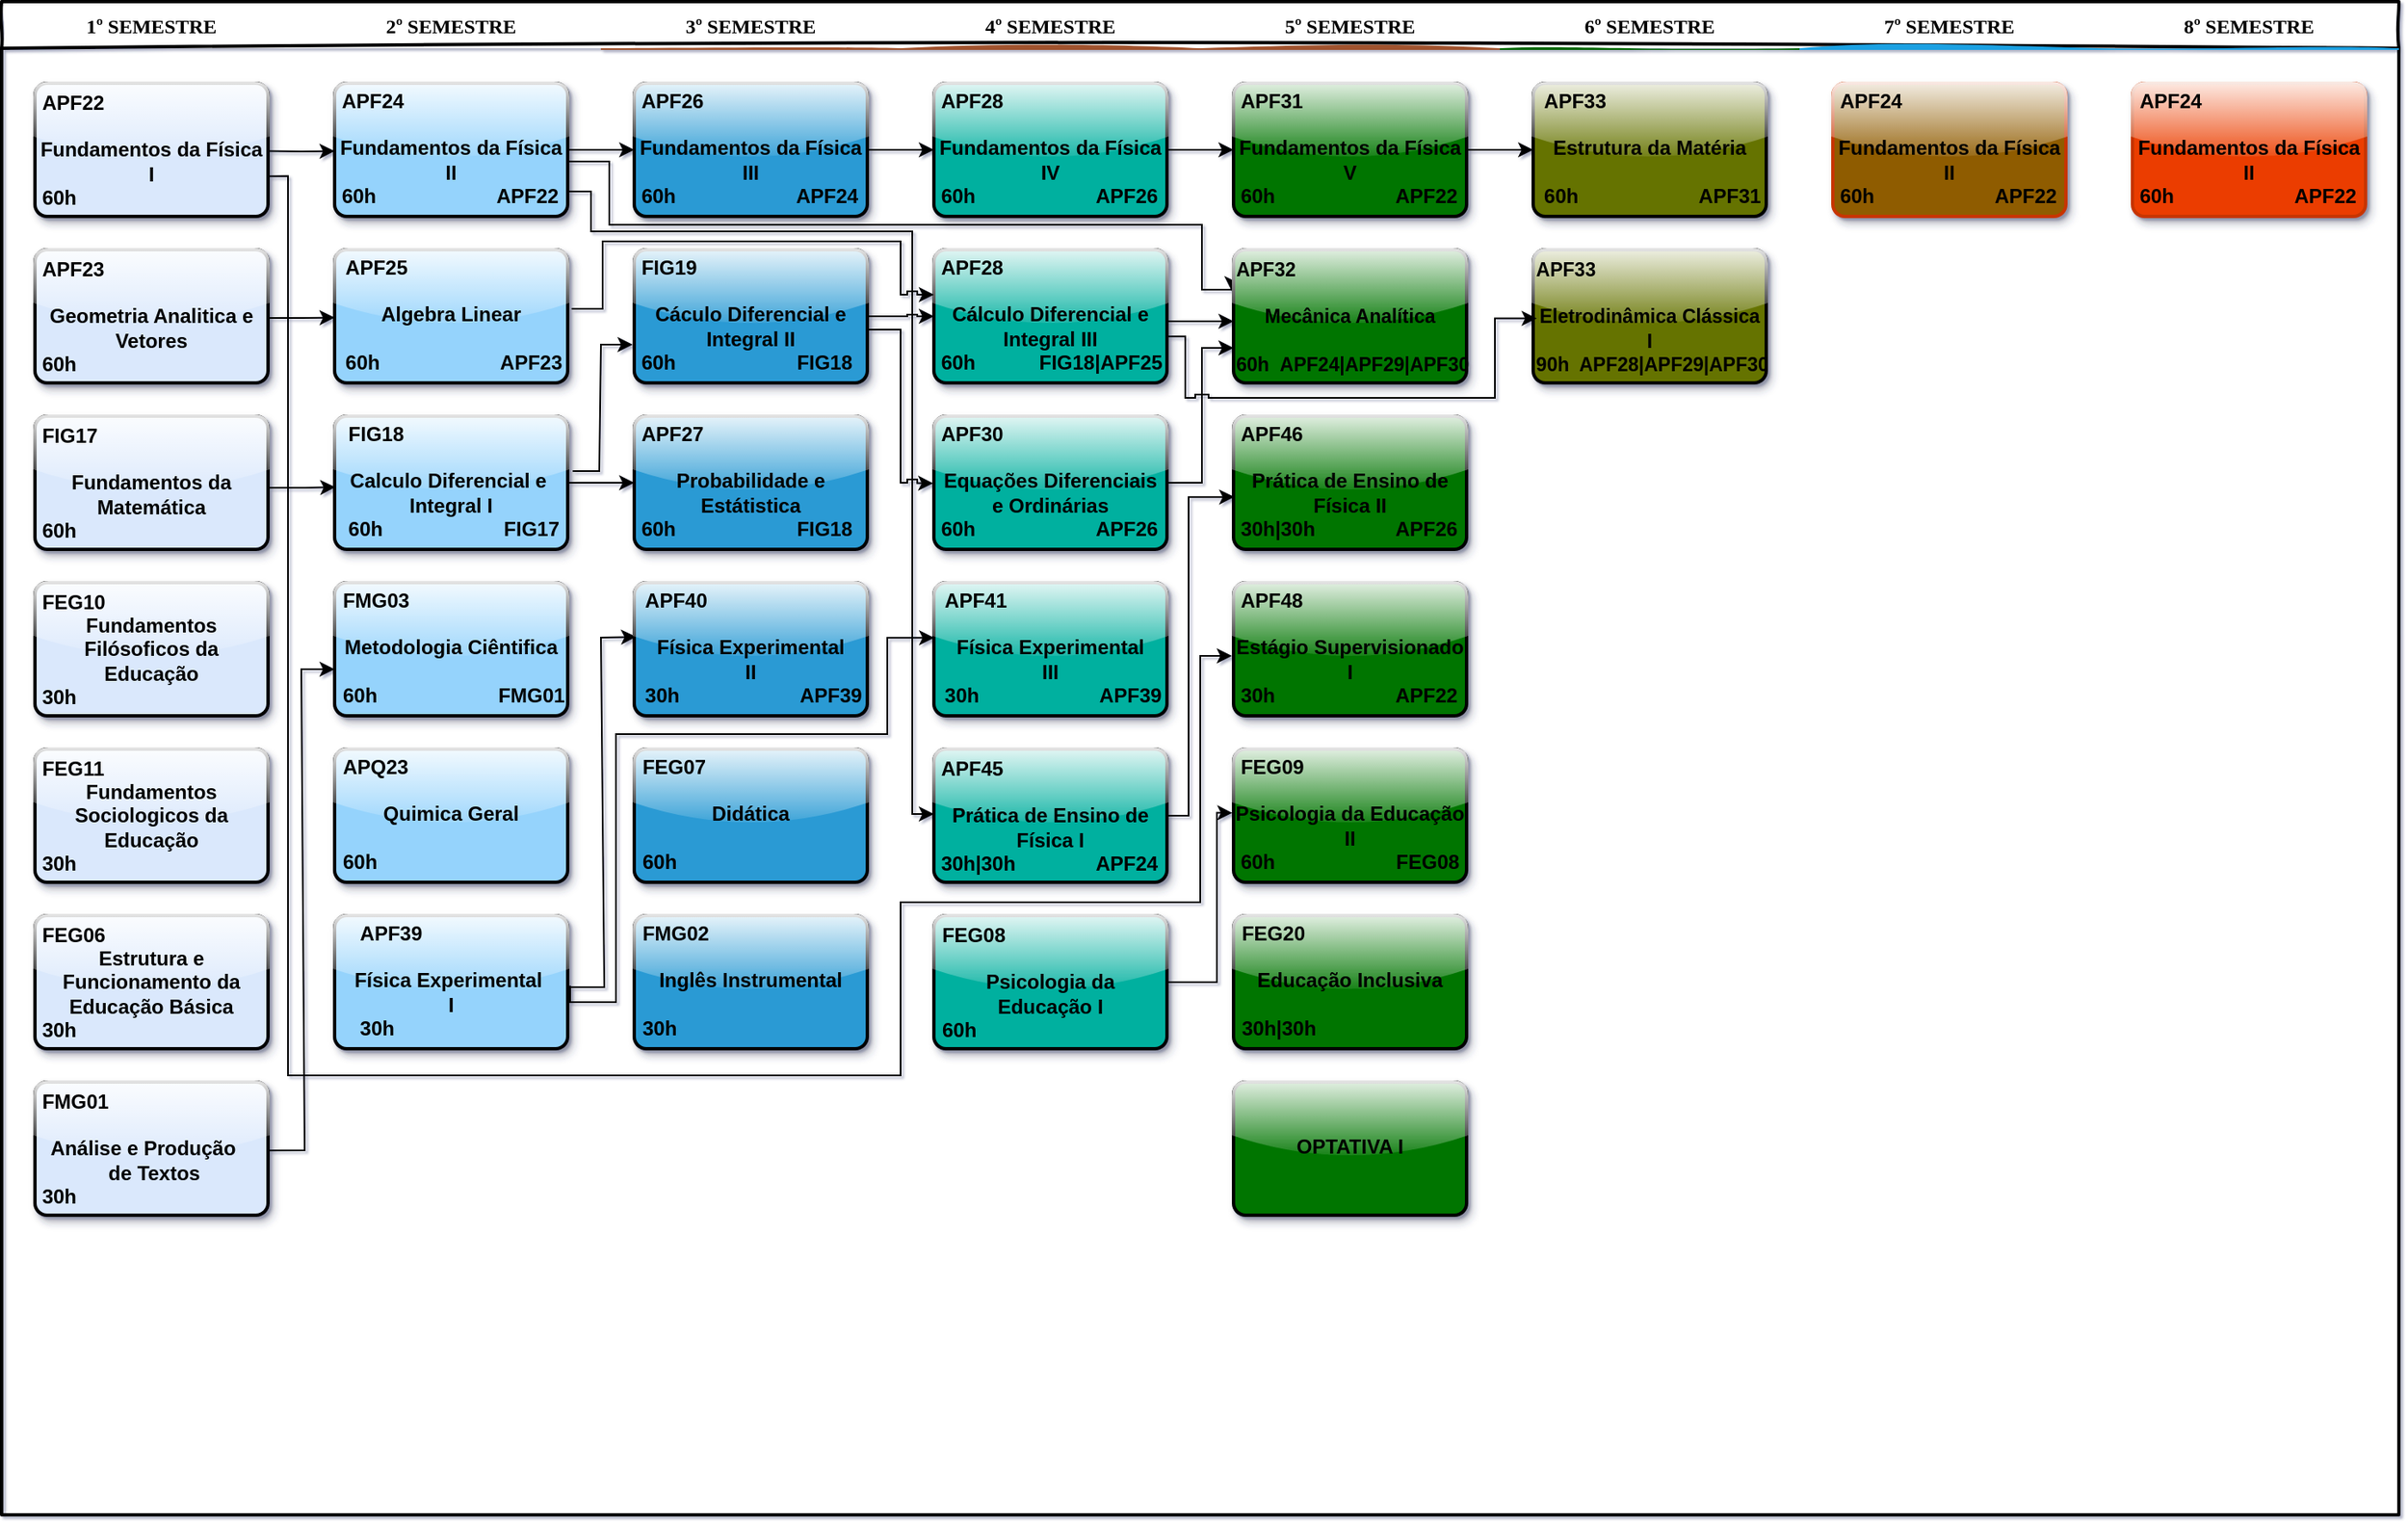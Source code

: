 <mxfile version="23.1.1" type="github">
  <diagram id="wFE0QG_FPsp0jaGvCLVb" name="Page-1">
    <mxGraphModel dx="1086" dy="577" grid="0" gridSize="10" guides="1" tooltips="1" connect="1" arrows="1" fold="1" page="1" pageScale="1" pageWidth="850" pageHeight="1100" math="0" shadow="1">
      <root>
        <mxCell id="0" />
        <mxCell id="1" parent="0" />
        <mxCell id="_5mSTuPxr-ZiKRkBDSY7-1" value="" style="swimlane;fontStyle=2;childLayout=stackLayout;horizontal=1;startSize=28;horizontalStack=1;resizeParent=1;resizeParentMax=0;resizeLast=0;collapsible=0;marginBottom=0;swimlaneFillColor=none;fontFamily=Permanent Marker;fontSize=16;points=[];verticalAlign=top;stackBorder=0;resizable=1;strokeWidth=2;sketch=1;disableMultiStroke=1;gradientColor=none;fillColor=default;glass=0;" parent="1" vertex="1">
          <mxGeometry x="152" y="112" width="1440" height="909" as="geometry" />
        </mxCell>
        <object label="1º SEMESTRE" status="New" id="_5mSTuPxr-ZiKRkBDSY7-2">
          <mxCell style="swimlane;strokeWidth=2;fontFamily=Permanent Marker;html=0;startSize=1;verticalAlign=bottom;spacingBottom=5;points=[];childLayout=stackLayout;stackBorder=20;stackSpacing=20;resizeLast=0;resizeParent=1;horizontalStack=0;collapsible=0;sketch=1;strokeColor=none;fillStyle=solid;fillColor=none;gradientColor=default;" parent="_5mSTuPxr-ZiKRkBDSY7-1" vertex="1">
            <mxGeometry y="28" width="180" height="881" as="geometry" />
          </mxCell>
        </object>
        <object label="&lt;font style=&quot;&quot; face=&quot;Helvetica&quot;&gt;&lt;br&gt;&lt;div style=&quot;text-align: left;&quot;&gt;&amp;nbsp;APF22&lt;/div&gt;&lt;div style=&quot;text-align: left;&quot;&gt;&lt;br&gt;&lt;/div&gt;Fundamentos da Física I&lt;br&gt;&lt;div style=&quot;font-size: 12px; text-align: left;&quot;&gt;&amp;nbsp;60h&lt;span style=&quot;background-color: initial; white-space: pre;&quot;&gt;&#x9;&lt;/span&gt;&lt;span style=&quot;background-color: initial; white-space: pre;&quot;&gt;&#x9;&lt;/span&gt;&lt;/div&gt;&lt;div style=&quot;font-size: 12px; text-align: left;&quot;&gt;&lt;br&gt;&lt;/div&gt;&lt;/font&gt;" placeholders="1" id="_5mSTuPxr-ZiKRkBDSY7-3">
          <mxCell style="whiteSpace=wrap;html=1;strokeWidth=2;fillColor=#dae8fc;fontStyle=1;spacingTop=0;rounded=1;arcSize=9;points=[];fontFamily=Permanent Marker;hachureGap=8;fillWeight=1;strokeColor=default;glass=1;shadow=1;" parent="_5mSTuPxr-ZiKRkBDSY7-2" vertex="1">
            <mxGeometry x="20" y="21" width="140" height="80" as="geometry" />
          </mxCell>
        </object>
        <object label="&lt;div style=&quot;text-align: left;&quot;&gt;&lt;span style=&quot;background-color: initial;&quot;&gt;&lt;font face=&quot;Helvetica&quot;&gt;&lt;br&gt;&lt;/font&gt;&lt;/span&gt;&lt;/div&gt;&lt;div style=&quot;text-align: left;&quot;&gt;&lt;span style=&quot;background-color: initial;&quot;&gt;&lt;font face=&quot;Helvetica&quot;&gt;&amp;nbsp;APF23&lt;/font&gt;&lt;/span&gt;&lt;/div&gt;&lt;div style=&quot;border-color: var(--border-color); text-align: left;&quot;&gt;&lt;font face=&quot;Helvetica&quot;&gt;&lt;br style=&quot;border-color: var(--border-color);&quot;&gt;&lt;/font&gt;&lt;/div&gt;&lt;div style=&quot;text-align: center; border-color: var(--border-color);&quot;&gt;&lt;font face=&quot;Helvetica&quot;&gt;Geometria Analitica e Vetores&lt;/font&gt;&lt;/div&gt;&lt;div style=&quot;text-align: left; border-color: var(--border-color);&quot;&gt;&lt;span style=&quot;font-family: Helvetica; background-color: initial;&quot;&gt;&amp;nbsp;60h&lt;/span&gt;&lt;span style=&quot;font-family: Helvetica; background-color: initial; white-space: pre;&quot;&gt;&amp;nbsp;&amp;nbsp;&amp;nbsp;&amp;nbsp;&lt;/span&gt;&lt;span style=&quot;font-family: Helvetica; background-color: initial; border-color: var(--border-color);&quot;&gt;&lt;span style=&quot;white-space: pre;&quot;&gt;&amp;nbsp;&amp;nbsp;&amp;nbsp;&amp;nbsp;&lt;/span&gt;&lt;/span&gt;&lt;/div&gt;&lt;div style=&quot;border-color: var(--border-color); text-align: left;&quot;&gt;&lt;br style=&quot;border-color: var(--border-color); font-family: Helvetica;&quot;&gt;&lt;/div&gt;" placeholders="1" id="zUUzP4G1sy1ztIb5Q9ei-7">
          <mxCell style="whiteSpace=wrap;html=1;strokeWidth=2;fillColor=#dae8fc;fontStyle=1;spacingTop=0;rounded=1;arcSize=9;points=[];fontFamily=Permanent Marker;hachureGap=8;fillWeight=1;strokeColor=default;glass=1;shadow=1;" parent="_5mSTuPxr-ZiKRkBDSY7-2" vertex="1">
            <mxGeometry x="20" y="121" width="140" height="80" as="geometry" />
          </mxCell>
        </object>
        <mxCell id="syIFeODyCTfg-qtfyvsN-7" value="" style="endArrow=classic;html=1;rounded=0;entryX=0.003;entryY=0.533;entryDx=0;entryDy=0;entryPerimeter=0;" edge="1" parent="_5mSTuPxr-ZiKRkBDSY7-2" target="zUUzP4G1sy1ztIb5Q9ei-38">
          <mxGeometry width="50" height="50" relative="1" as="geometry">
            <mxPoint x="160" y="264" as="sourcePoint" />
            <mxPoint x="198" y="270" as="targetPoint" />
            <Array as="points">
              <mxPoint x="182" y="264" />
            </Array>
          </mxGeometry>
        </mxCell>
        <object label="&lt;div style=&quot;text-align: left;&quot;&gt;&lt;span style=&quot;background-color: initial;&quot;&gt;&lt;font face=&quot;Helvetica&quot;&gt;&lt;br&gt;&lt;/font&gt;&lt;/span&gt;&lt;/div&gt;&lt;div style=&quot;text-align: left;&quot;&gt;&lt;span style=&quot;background-color: initial;&quot;&gt;&lt;font face=&quot;Helvetica&quot;&gt;&amp;nbsp;FIG17&lt;/font&gt;&lt;/span&gt;&lt;/div&gt;&lt;div style=&quot;border-color: var(--border-color); text-align: left;&quot;&gt;&lt;font face=&quot;Helvetica&quot;&gt;&lt;br style=&quot;border-color: var(--border-color);&quot;&gt;&lt;/font&gt;&lt;/div&gt;&lt;div style=&quot;text-align: center; border-color: var(--border-color);&quot;&gt;&lt;font face=&quot;Helvetica&quot;&gt;Fundamentos da Matemática&lt;/font&gt;&lt;/div&gt;&lt;div style=&quot;text-align: left; border-color: var(--border-color);&quot;&gt;&lt;span style=&quot;font-family: Helvetica; background-color: initial;&quot;&gt;&amp;nbsp;60h&lt;/span&gt;&lt;span style=&quot;font-family: Helvetica; background-color: initial; white-space: pre;&quot;&gt;&amp;nbsp;&amp;nbsp;&amp;nbsp;&amp;nbsp;&lt;/span&gt;&lt;span style=&quot;font-family: Helvetica; background-color: initial; border-color: var(--border-color);&quot;&gt;&lt;span style=&quot;white-space: pre;&quot;&gt;&amp;nbsp;&amp;nbsp;&amp;nbsp;&amp;nbsp;&lt;/span&gt;&lt;/span&gt;&lt;/div&gt;&lt;div style=&quot;border-color: var(--border-color); text-align: left;&quot;&gt;&lt;br style=&quot;border-color: var(--border-color); font-family: Helvetica;&quot;&gt;&lt;/div&gt;" placeholders="1" id="zUUzP4G1sy1ztIb5Q9ei-20">
          <mxCell style="whiteSpace=wrap;html=1;strokeWidth=2;fillColor=#dae8fc;fontStyle=1;spacingTop=0;rounded=1;arcSize=9;points=[];fontFamily=Permanent Marker;hachureGap=8;fillWeight=1;strokeColor=default;glass=1;shadow=1;" parent="_5mSTuPxr-ZiKRkBDSY7-2" vertex="1">
            <mxGeometry x="20" y="221" width="140" height="80" as="geometry" />
          </mxCell>
        </object>
        <object label="&lt;div style=&quot;text-align: left;&quot;&gt;&lt;span style=&quot;background-color: initial;&quot;&gt;&lt;font face=&quot;Helvetica&quot;&gt;&lt;br&gt;&lt;/font&gt;&lt;/span&gt;&lt;/div&gt;&lt;div style=&quot;text-align: left;&quot;&gt;&lt;span style=&quot;background-color: initial;&quot;&gt;&lt;font face=&quot;Helvetica&quot;&gt;&amp;nbsp;FEG10&lt;/font&gt;&lt;/span&gt;&lt;/div&gt;&lt;div style=&quot;text-align: center; border-color: var(--border-color);&quot;&gt;&lt;font face=&quot;Helvetica&quot;&gt;Fundamentos Filósoficos da Educação&lt;/font&gt;&lt;/div&gt;&lt;div style=&quot;text-align: left; border-color: var(--border-color);&quot;&gt;&lt;span style=&quot;font-family: Helvetica; background-color: initial;&quot;&gt;&amp;nbsp;30h&lt;/span&gt;&lt;span style=&quot;font-family: Helvetica; background-color: initial; white-space: pre;&quot;&gt;&amp;nbsp;&amp;nbsp;&amp;nbsp;&amp;nbsp;&lt;/span&gt;&lt;span style=&quot;font-family: Helvetica; background-color: initial; border-color: var(--border-color);&quot;&gt;&lt;span style=&quot;white-space: pre;&quot;&gt;&amp;nbsp;&amp;nbsp;&amp;nbsp;&amp;nbsp;&lt;/span&gt;&lt;/span&gt;&lt;/div&gt;&lt;div style=&quot;border-color: var(--border-color); text-align: left;&quot;&gt;&lt;br style=&quot;border-color: var(--border-color); font-family: Helvetica;&quot;&gt;&lt;/div&gt;" placeholders="1" id="zUUzP4G1sy1ztIb5Q9ei-21">
          <mxCell style="whiteSpace=wrap;html=1;strokeWidth=2;fillColor=#dae8fc;fontStyle=1;spacingTop=0;rounded=1;arcSize=9;points=[];fontFamily=Permanent Marker;hachureGap=8;fillWeight=1;strokeColor=default;glass=1;shadow=1;" parent="_5mSTuPxr-ZiKRkBDSY7-2" vertex="1">
            <mxGeometry x="20" y="321" width="140" height="80" as="geometry" />
          </mxCell>
        </object>
        <object label="&lt;div style=&quot;text-align: left;&quot;&gt;&lt;span style=&quot;background-color: initial;&quot;&gt;&lt;font face=&quot;Helvetica&quot;&gt;&lt;br&gt;&lt;/font&gt;&lt;/span&gt;&lt;/div&gt;&lt;div style=&quot;text-align: left;&quot;&gt;&lt;span style=&quot;background-color: initial;&quot;&gt;&lt;font face=&quot;Helvetica&quot;&gt;&amp;nbsp;FEG11&lt;/font&gt;&lt;/span&gt;&lt;/div&gt;&lt;div style=&quot;text-align: center; border-color: var(--border-color);&quot;&gt;&lt;font face=&quot;Helvetica&quot;&gt;Fundamentos Sociologicos da Educação&lt;/font&gt;&lt;/div&gt;&lt;div style=&quot;text-align: left; border-color: var(--border-color);&quot;&gt;&lt;span style=&quot;font-family: Helvetica; background-color: initial;&quot;&gt;&amp;nbsp;30h&lt;/span&gt;&lt;span style=&quot;font-family: Helvetica; background-color: initial; white-space: pre;&quot;&gt;&amp;nbsp;&amp;nbsp;&amp;nbsp;&amp;nbsp;&lt;/span&gt;&lt;span style=&quot;font-family: Helvetica; background-color: initial; border-color: var(--border-color);&quot;&gt;&lt;span style=&quot;white-space: pre;&quot;&gt;&amp;nbsp;&amp;nbsp;&amp;nbsp;&amp;nbsp;&lt;/span&gt;&lt;/span&gt;&lt;/div&gt;&lt;div style=&quot;border-color: var(--border-color); text-align: left;&quot;&gt;&lt;br style=&quot;border-color: var(--border-color); font-family: Helvetica;&quot;&gt;&lt;/div&gt;" placeholders="1" id="zUUzP4G1sy1ztIb5Q9ei-23">
          <mxCell style="whiteSpace=wrap;html=1;strokeWidth=2;fillColor=#dae8fc;fontStyle=1;spacingTop=0;rounded=1;arcSize=9;points=[];fontFamily=Permanent Marker;hachureGap=8;fillWeight=1;strokeColor=default;glass=1;shadow=1;" parent="_5mSTuPxr-ZiKRkBDSY7-2" vertex="1">
            <mxGeometry x="20" y="421" width="140" height="80" as="geometry" />
          </mxCell>
        </object>
        <object label="&lt;div style=&quot;text-align: left;&quot;&gt;&lt;span style=&quot;background-color: initial;&quot;&gt;&lt;font face=&quot;Helvetica&quot;&gt;&lt;br&gt;&lt;/font&gt;&lt;/span&gt;&lt;/div&gt;&lt;div style=&quot;text-align: left;&quot;&gt;&lt;span style=&quot;background-color: initial;&quot;&gt;&lt;font face=&quot;Helvetica&quot;&gt;&amp;nbsp;FEG06&lt;/font&gt;&lt;/span&gt;&lt;/div&gt;&lt;div style=&quot;text-align: center; border-color: var(--border-color);&quot;&gt;&lt;font face=&quot;Helvetica&quot;&gt;Estrutura e Funcionamento da Educação Básica&lt;/font&gt;&lt;/div&gt;&lt;div style=&quot;text-align: left; border-color: var(--border-color);&quot;&gt;&lt;span style=&quot;font-family: Helvetica; background-color: initial;&quot;&gt;&amp;nbsp;30h&lt;/span&gt;&lt;span style=&quot;font-family: Helvetica; background-color: initial; white-space: pre;&quot;&gt;&amp;nbsp;&amp;nbsp;&amp;nbsp;&amp;nbsp;&lt;/span&gt;&lt;span style=&quot;font-family: Helvetica; background-color: initial; border-color: var(--border-color);&quot;&gt;&lt;span style=&quot;white-space: pre;&quot;&gt;&amp;nbsp;&amp;nbsp;&amp;nbsp;&amp;nbsp;&lt;/span&gt;&lt;/span&gt;&lt;/div&gt;&lt;div style=&quot;border-color: var(--border-color); text-align: left;&quot;&gt;&lt;br style=&quot;border-color: var(--border-color); font-family: Helvetica;&quot;&gt;&lt;/div&gt;" placeholders="1" id="zUUzP4G1sy1ztIb5Q9ei-24">
          <mxCell style="whiteSpace=wrap;html=1;strokeWidth=2;fillColor=#dae8fc;fontStyle=1;spacingTop=0;rounded=1;arcSize=9;points=[];fontFamily=Permanent Marker;hachureGap=8;fillWeight=1;strokeColor=default;glass=1;shadow=1;" parent="_5mSTuPxr-ZiKRkBDSY7-2" vertex="1">
            <mxGeometry x="20" y="521" width="140" height="80" as="geometry" />
          </mxCell>
        </object>
        <object label="&lt;div style=&quot;text-align: left;&quot;&gt;&lt;span style=&quot;font-family: Helvetica; background-color: initial;&quot;&gt;&lt;br&gt;&lt;/span&gt;&lt;/div&gt;&lt;div style=&quot;text-align: left;&quot;&gt;&lt;span style=&quot;font-family: Helvetica; background-color: initial;&quot;&gt;&amp;nbsp;FMG01&lt;/span&gt;&lt;br&gt;&lt;/div&gt;&lt;div style=&quot;text-align: left;&quot;&gt;&lt;span style=&quot;background-color: initial;&quot;&gt;&lt;font face=&quot;Helvetica&quot;&gt;&lt;br&gt;&lt;/font&gt;&lt;/span&gt;&lt;/div&gt;&lt;div style=&quot;text-align: center; border-color: var(--border-color);&quot;&gt;&lt;font face=&quot;Helvetica&quot;&gt;Análise e Produção&amp;nbsp; &amp;nbsp; &amp;nbsp;&lt;/font&gt;&lt;span style=&quot;background-color: initial; font-family: Helvetica;&quot;&gt;de Textos&lt;/span&gt;&lt;/div&gt;&lt;div style=&quot;text-align: left; border-color: var(--border-color);&quot;&gt;&lt;span style=&quot;background-color: initial; font-family: Helvetica;&quot;&gt;&amp;nbsp;30h&lt;/span&gt;&lt;span style=&quot;text-align: left; background-color: initial; font-family: Helvetica; white-space: pre;&quot;&gt;&amp;nbsp;&amp;nbsp;&amp;nbsp;&amp;nbsp;&lt;/span&gt;&lt;span style=&quot;text-align: left; background-color: initial; font-family: Helvetica; border-color: var(--border-color);&quot;&gt;&lt;span style=&quot;white-space: pre;&quot;&gt;&amp;nbsp;&amp;nbsp;&amp;nbsp;&amp;nbsp;&lt;/span&gt;&lt;/span&gt;&lt;/div&gt;&lt;div style=&quot;border-color: var(--border-color); text-align: left;&quot;&gt;&lt;br style=&quot;border-color: var(--border-color); font-family: Helvetica;&quot;&gt;&lt;/div&gt;" placeholders="1" id="zUUzP4G1sy1ztIb5Q9ei-25">
          <mxCell style="whiteSpace=wrap;html=1;strokeWidth=2;fillColor=#dae8fc;fontStyle=1;spacingTop=0;rounded=1;arcSize=9;points=[];fontFamily=Permanent Marker;hachureGap=8;fillWeight=1;strokeColor=default;glass=1;shadow=1;" parent="_5mSTuPxr-ZiKRkBDSY7-2" vertex="1">
            <mxGeometry x="20" y="621" width="140" height="80" as="geometry" />
          </mxCell>
        </object>
        <object label="2º SEMESTRE" status="New" id="UxCQeE6TKcD0Ho9k0yVD-1">
          <mxCell style="swimlane;strokeWidth=2;fontFamily=Permanent Marker;html=0;startSize=1;verticalAlign=bottom;spacingBottom=5;points=[];childLayout=stackLayout;stackBorder=20;stackSpacing=20;resizeLast=0;resizeParent=1;horizontalStack=0;collapsible=0;strokeColor=none;fillStyle=solid;fillColor=none;swimlaneLine=0;shadow=0;rounded=0;" parent="_5mSTuPxr-ZiKRkBDSY7-1" vertex="1">
            <mxGeometry x="180" y="28" width="180" height="881" as="geometry" />
          </mxCell>
        </object>
        <object label="&lt;font style=&quot;font-size: 12px;&quot; face=&quot;Helvetica&quot;&gt;&lt;br&gt;&lt;div style=&quot;text-align: left;&quot;&gt;&amp;nbsp;APF24&lt;/div&gt;&lt;div style=&quot;text-align: left;&quot;&gt;&lt;br&gt;&lt;/div&gt;Fundamentos da Física II&lt;br&gt;&lt;div style=&quot;text-align: left; line-height: 120%;&quot;&gt;&amp;nbsp;60h&lt;span style=&quot;background-color: initial; white-space: pre;&quot;&gt;&#x9;&lt;/span&gt;&lt;span style=&quot;background-color: initial; white-space: pre;&quot;&gt;&#x9;&lt;span style=&quot;white-space: pre;font-size:5px&quot;&gt;&#x9;&lt;/span&gt;     &lt;span style=&quot;white-space: pre;&quot;&gt;&#x9;&lt;/span&gt;     APF22&lt;/span&gt;&lt;/div&gt;&lt;div style=&quot;text-align: left;&quot;&gt;&lt;br&gt;&lt;/div&gt;&lt;/font&gt;" placeholders="1" id="zUUzP4G1sy1ztIb5Q9ei-16">
          <mxCell style="whiteSpace=wrap;html=1;strokeWidth=2;fillColor=#95D3FC;fontStyle=1;spacingTop=0;rounded=1;arcSize=9;points=[];fontFamily=Permanent Marker;hachureGap=8;fillWeight=1;strokeColor=default;glass=1;shadow=1;" parent="UxCQeE6TKcD0Ho9k0yVD-1" vertex="1">
            <mxGeometry x="20" y="21" width="140" height="80" as="geometry" />
          </mxCell>
        </object>
        <object label="&lt;font style=&quot;font-size: 12px;&quot; face=&quot;Helvetica&quot;&gt;&lt;br&gt;&lt;div style=&quot;text-align: left;&quot;&gt;&amp;nbsp;APF25&lt;/div&gt;&lt;div style=&quot;text-align: left;&quot;&gt;&lt;br&gt;&lt;/div&gt;Algebra Linear&lt;br&gt;&lt;br&gt;&lt;div style=&quot;text-align: left; line-height: 120%;&quot;&gt;&amp;nbsp;60h&lt;span style=&quot;background-color: initial; white-space: pre;&quot;&gt;&#x9;&lt;/span&gt;&lt;span style=&quot;background-color: initial; white-space: pre;&quot;&gt;&#x9;&lt;span style=&quot;white-space: pre;font-size:5px&quot;&gt;&#x9;&lt;/span&gt;     &lt;span style=&quot;white-space: pre;&quot;&gt;&#x9;&lt;/span&gt;     APF2&lt;/span&gt;3&lt;/div&gt;&lt;div style=&quot;text-align: left;&quot;&gt;&lt;br&gt;&lt;/div&gt;&lt;/font&gt;" placeholders="1" id="zUUzP4G1sy1ztIb5Q9ei-19">
          <mxCell style="whiteSpace=wrap;html=1;strokeWidth=2;fillColor=#95D3FC;fontStyle=1;spacingTop=0;rounded=1;arcSize=9;points=[];fontFamily=Permanent Marker;hachureGap=8;fillWeight=1;strokeColor=default;glass=1;shadow=1;" parent="UxCQeE6TKcD0Ho9k0yVD-1" vertex="1">
            <mxGeometry x="20" y="121" width="140" height="80" as="geometry" />
          </mxCell>
        </object>
        <mxCell id="syIFeODyCTfg-qtfyvsN-4" value="" style="endArrow=classic;html=1;rounded=0;entryX=-0.007;entryY=0.713;entryDx=0;entryDy=0;entryPerimeter=0;" edge="1" parent="UxCQeE6TKcD0Ho9k0yVD-1" target="syIFeODyCTfg-qtfyvsN-1">
          <mxGeometry width="50" height="50" relative="1" as="geometry">
            <mxPoint x="163" y="254" as="sourcePoint" />
            <mxPoint x="198" y="157" as="targetPoint" />
            <Array as="points">
              <mxPoint x="179" y="254" />
              <mxPoint x="180" y="178" />
            </Array>
          </mxGeometry>
        </mxCell>
        <object label="&lt;font style=&quot;font-size: 12px;&quot; face=&quot;Helvetica&quot;&gt;&lt;br&gt;&lt;div style=&quot;text-align: left;&quot;&gt;&amp;nbsp;FIG18&lt;/div&gt;&lt;div style=&quot;text-align: left;&quot;&gt;&lt;br&gt;&lt;/div&gt;Calculo Diferencial e&amp;nbsp;&lt;br&gt;Integral&amp;nbsp;I&lt;br&gt;&lt;div style=&quot;text-align: left; line-height: 120%;&quot;&gt;&amp;nbsp;60h&lt;span style=&quot;background-color: initial; white-space: pre;&quot;&gt;&#x9;&lt;/span&gt;&lt;span style=&quot;background-color: initial; white-space: pre;&quot;&gt;&#x9;&lt;span style=&quot;white-space: pre;font-size:5px&quot;&gt;&#x9;&lt;/span&gt;     &lt;span style=&quot;white-space: pre;&quot;&gt;&#x9;&lt;/span&gt;     &lt;/span&gt;FIG17&lt;/div&gt;&lt;div style=&quot;text-align: left;&quot;&gt;&lt;br&gt;&lt;/div&gt;&lt;/font&gt;" placeholders="1" id="zUUzP4G1sy1ztIb5Q9ei-38">
          <mxCell style="whiteSpace=wrap;html=1;strokeWidth=2;fillColor=#95D3FC;fontStyle=1;spacingTop=0;rounded=1;arcSize=9;points=[];fontFamily=Permanent Marker;hachureGap=8;fillWeight=1;strokeColor=default;glass=1;shadow=1;" parent="UxCQeE6TKcD0Ho9k0yVD-1" vertex="1">
            <mxGeometry x="20" y="221" width="140" height="80" as="geometry" />
          </mxCell>
        </object>
        <object label="&lt;font style=&quot;font-size: 12px;&quot; face=&quot;Helvetica&quot;&gt;&lt;br&gt;&lt;div style=&quot;text-align: left;&quot;&gt;&amp;nbsp;FMG03&lt;/div&gt;&lt;div style=&quot;text-align: left;&quot;&gt;&lt;br&gt;&lt;/div&gt;Metodologia Ciêntifica&lt;br&gt;&lt;br&gt;&lt;div style=&quot;text-align: left; line-height: 120%;&quot;&gt;&amp;nbsp;60h&lt;span style=&quot;background-color: initial; white-space: pre;&quot;&gt;&#x9;&lt;/span&gt;&lt;span style=&quot;background-color: initial; white-space: pre;&quot;&gt;&#x9;&lt;span style=&quot;white-space: pre;font-size:5px&quot;&gt;&#x9;&lt;/span&gt;     &lt;span style=&quot;white-space: pre;&quot;&gt;&#x9;&lt;/span&gt;     &lt;/span&gt;FMG01&lt;/div&gt;&lt;div style=&quot;text-align: left;&quot;&gt;&lt;br&gt;&lt;/div&gt;&lt;/font&gt;" placeholders="1" id="zUUzP4G1sy1ztIb5Q9ei-39">
          <mxCell style="whiteSpace=wrap;html=1;strokeWidth=2;fillColor=#95D3FC;fontStyle=1;spacingTop=0;rounded=1;arcSize=9;points=[];fontFamily=Permanent Marker;hachureGap=8;fillWeight=1;strokeColor=default;glass=1;shadow=1;" parent="UxCQeE6TKcD0Ho9k0yVD-1" vertex="1">
            <mxGeometry x="20" y="321" width="140" height="80" as="geometry" />
          </mxCell>
        </object>
        <object label="&lt;font style=&quot;font-size: 12px;&quot; face=&quot;Helvetica&quot;&gt;&lt;br&gt;&lt;div style=&quot;text-align: left;&quot;&gt;&amp;nbsp;APQ23&lt;/div&gt;&lt;div style=&quot;text-align: left;&quot;&gt;&lt;br&gt;&lt;/div&gt;Quimica Geral&lt;br&gt;&lt;br&gt;&lt;div style=&quot;text-align: left; line-height: 120%;&quot;&gt;&amp;nbsp;60h&lt;span style=&quot;background-color: initial; white-space: pre;&quot;&gt;&#x9;&lt;/span&gt;&lt;span style=&quot;background-color: initial; white-space: pre;&quot;&gt;&#x9;&lt;span style=&quot;white-space: pre;font-size:5px&quot;&gt;&#x9;&lt;/span&gt;     &lt;span style=&quot;white-space: pre;&quot;&gt;&#x9;&lt;/span&gt;     &lt;/span&gt;&amp;nbsp; &amp;nbsp; &amp;nbsp; &amp;nbsp; &amp;nbsp; &amp;nbsp;&amp;nbsp;&lt;/div&gt;&lt;div style=&quot;text-align: left;&quot;&gt;&lt;br&gt;&lt;/div&gt;&lt;/font&gt;" placeholders="1" id="zUUzP4G1sy1ztIb5Q9ei-40">
          <mxCell style="whiteSpace=wrap;html=1;strokeWidth=2;fillColor=#95D3FC;fontStyle=1;spacingTop=0;rounded=1;arcSize=9;points=[];fontFamily=Permanent Marker;hachureGap=8;fillWeight=1;strokeColor=default;glass=1;shadow=1;" parent="UxCQeE6TKcD0Ho9k0yVD-1" vertex="1">
            <mxGeometry x="20" y="421" width="140" height="80" as="geometry" />
          </mxCell>
        </object>
        <mxCell id="syIFeODyCTfg-qtfyvsN-9" value="" style="endArrow=classic;html=1;rounded=0;entryX=0.008;entryY=0.407;entryDx=0;entryDy=0;entryPerimeter=0;" edge="1" parent="UxCQeE6TKcD0Ho9k0yVD-1" target="syIFeODyCTfg-qtfyvsN-8">
          <mxGeometry width="50" height="50" relative="1" as="geometry">
            <mxPoint x="160" y="564" as="sourcePoint" />
            <mxPoint x="210" y="514" as="targetPoint" />
            <Array as="points">
              <mxPoint x="182" y="564" />
              <mxPoint x="180" y="354" />
            </Array>
          </mxGeometry>
        </mxCell>
        <object label="&lt;font style=&quot;font-size: 12px;&quot; face=&quot;Helvetica&quot;&gt;&lt;br&gt;&lt;div style=&quot;text-align: left;&quot;&gt;&amp;nbsp;APF39&lt;/div&gt;&lt;div style=&quot;text-align: left;&quot;&gt;&lt;br&gt;&lt;/div&gt;Física Experimental&amp;nbsp;&lt;br&gt;I&lt;br&gt;&lt;div style=&quot;text-align: left; line-height: 120%;&quot;&gt;&amp;nbsp;30h&lt;span style=&quot;background-color: initial; white-space: pre;&quot;&gt;&#x9;&lt;/span&gt;&lt;span style=&quot;background-color: initial; white-space: pre;&quot;&gt;&#x9;&lt;span style=&quot;white-space: pre;font-size:5px&quot;&gt;&#x9;&lt;/span&gt;     &lt;span style=&quot;white-space: pre;&quot;&gt;&#x9;&lt;/span&gt;     &lt;/span&gt;&lt;/div&gt;&lt;div style=&quot;text-align: left;&quot;&gt;&lt;br&gt;&lt;/div&gt;&lt;/font&gt;" placeholders="1" id="zUUzP4G1sy1ztIb5Q9ei-41">
          <mxCell style="whiteSpace=wrap;html=1;strokeWidth=2;fillColor=#95D3FC;fontStyle=1;spacingTop=0;rounded=1;arcSize=9;points=[];fontFamily=Permanent Marker;hachureGap=8;fillWeight=1;strokeColor=default;glass=1;shadow=1;" parent="UxCQeE6TKcD0Ho9k0yVD-1" vertex="1">
            <mxGeometry x="20" y="521" width="140" height="80" as="geometry" />
          </mxCell>
        </object>
        <object label="3º SEMESTRE" status="New" id="UxCQeE6TKcD0Ho9k0yVD-9">
          <mxCell style="swimlane;strokeWidth=2;fontFamily=Permanent Marker;html=0;startSize=1;verticalAlign=bottom;spacingBottom=5;points=[];childLayout=stackLayout;stackBorder=20;stackSpacing=20;resizeLast=0;resizeParent=1;horizontalStack=0;collapsible=0;sketch=1;strokeColor=none;fillStyle=solid;fillColor=#A0522D;fontStyle=1" parent="_5mSTuPxr-ZiKRkBDSY7-1" vertex="1">
            <mxGeometry x="360" y="28" width="180" height="881" as="geometry" />
          </mxCell>
        </object>
        <object label="&lt;font style=&quot;font-size: 12px;&quot; face=&quot;Helvetica&quot;&gt;&lt;br&gt;&lt;div style=&quot;text-align: left;&quot;&gt;&amp;nbsp;APF26&lt;/div&gt;&lt;div style=&quot;text-align: left;&quot;&gt;&lt;br&gt;&lt;/div&gt;Fundamentos da Física III&lt;br&gt;&lt;div style=&quot;text-align: left; line-height: 120%;&quot;&gt;&amp;nbsp;60h&lt;span style=&quot;background-color: initial; white-space: pre;&quot;&gt;&#x9;&lt;/span&gt;&lt;span style=&quot;background-color: initial; white-space: pre;&quot;&gt;&#x9;&lt;span style=&quot;white-space: pre;font-size:5px&quot;&gt;&#x9;&lt;/span&gt;     &lt;span style=&quot;white-space: pre;&quot;&gt;&#x9;&lt;/span&gt;     APF2&lt;/span&gt;4&lt;/div&gt;&lt;div style=&quot;text-align: left;&quot;&gt;&lt;br&gt;&lt;/div&gt;&lt;/font&gt;" placeholders="1" id="zUUzP4G1sy1ztIb5Q9ei-44">
          <mxCell style="whiteSpace=wrap;html=1;strokeWidth=2;fillColor=#299AD4;fontStyle=1;spacingTop=0;rounded=1;arcSize=9;points=[];fontFamily=Permanent Marker;hachureGap=8;fillWeight=1;strokeColor=default;glass=1;shadow=1;" parent="UxCQeE6TKcD0Ho9k0yVD-9" vertex="1">
            <mxGeometry x="20" y="21" width="140" height="80" as="geometry" />
          </mxCell>
        </object>
        <mxCell id="syIFeODyCTfg-qtfyvsN-43" style="edgeStyle=orthogonalEdgeStyle;rounded=0;orthogonalLoop=1;jettySize=auto;html=1;" edge="1" parent="UxCQeE6TKcD0Ho9k0yVD-9">
          <mxGeometry relative="1" as="geometry">
            <mxPoint x="-20" y="68.0" as="sourcePoint" />
            <mxPoint x="379" y="146" as="targetPoint" />
            <Array as="points">
              <mxPoint x="5" y="68" />
              <mxPoint x="5" y="106" />
              <mxPoint x="361" y="106" />
              <mxPoint x="361" y="145" />
              <mxPoint x="379" y="145" />
            </Array>
          </mxGeometry>
        </mxCell>
        <object label="&lt;font style=&quot;font-size: 12px;&quot; face=&quot;Helvetica&quot;&gt;&lt;br&gt;&lt;div style=&quot;text-align: left;&quot;&gt;&amp;nbsp;FIG19&lt;/div&gt;&lt;div style=&quot;text-align: left;&quot;&gt;&lt;br&gt;&lt;/div&gt;Cáculo Diferencial e Integral II&lt;br&gt;&lt;div style=&quot;text-align: left; line-height: 120%;&quot;&gt;&amp;nbsp;60h&lt;span style=&quot;background-color: initial; white-space: pre;&quot;&gt;&#x9;&lt;/span&gt;&lt;span style=&quot;background-color: initial; white-space: pre;&quot;&gt;&#x9;&lt;span style=&quot;white-space: pre;font-size:5px&quot;&gt;&#x9;&lt;/span&gt;     &lt;span style=&quot;white-space: pre;&quot;&gt;&#x9;&lt;/span&gt;     &lt;/span&gt;FIG18&lt;/div&gt;&lt;div style=&quot;text-align: left;&quot;&gt;&lt;br&gt;&lt;/div&gt;&lt;/font&gt;" placeholders="1" id="syIFeODyCTfg-qtfyvsN-1">
          <mxCell style="whiteSpace=wrap;html=1;strokeWidth=2;fillColor=#299AD4;fontStyle=1;spacingTop=0;rounded=1;arcSize=9;points=[];fontFamily=Permanent Marker;hachureGap=8;fillWeight=1;strokeColor=default;glass=1;shadow=1;" vertex="1" parent="UxCQeE6TKcD0Ho9k0yVD-9">
            <mxGeometry x="20" y="121" width="140" height="80" as="geometry" />
          </mxCell>
        </object>
        <mxCell id="syIFeODyCTfg-qtfyvsN-35" style="edgeStyle=orthogonalEdgeStyle;rounded=0;orthogonalLoop=1;jettySize=auto;html=1;entryX=-0.003;entryY=0.504;entryDx=0;entryDy=0;entryPerimeter=0;exitX=1.003;exitY=0.604;exitDx=0;exitDy=0;exitPerimeter=0;" edge="1" parent="UxCQeE6TKcD0Ho9k0yVD-9" target="syIFeODyCTfg-qtfyvsN-33">
          <mxGeometry relative="1" as="geometry">
            <mxPoint x="160.02" y="165" as="sourcePoint" />
            <mxPoint x="200.3" y="254.44" as="targetPoint" />
            <Array as="points">
              <mxPoint x="160" y="169" />
              <mxPoint x="180" y="169" />
              <mxPoint x="180" y="261" />
              <mxPoint x="184" y="261" />
              <mxPoint x="184" y="259" />
              <mxPoint x="190" y="259" />
              <mxPoint x="190" y="261" />
            </Array>
          </mxGeometry>
        </mxCell>
        <object label="&lt;font style=&quot;font-size: 12px;&quot; face=&quot;Helvetica&quot;&gt;&lt;br&gt;&lt;div style=&quot;text-align: left;&quot;&gt;&amp;nbsp;APF27&lt;/div&gt;&lt;div style=&quot;text-align: left;&quot;&gt;&lt;br&gt;&lt;/div&gt;Probabilidade e Estátistica&lt;br&gt;&lt;div style=&quot;text-align: left; line-height: 120%;&quot;&gt;&amp;nbsp;60h&lt;span style=&quot;background-color: initial; white-space: pre;&quot;&gt;&#x9;&lt;/span&gt;&lt;span style=&quot;background-color: initial; white-space: pre;&quot;&gt;&#x9;&lt;span style=&quot;white-space: pre;font-size:5px&quot;&gt;&#x9;&lt;/span&gt;     &lt;span style=&quot;white-space: pre;&quot;&gt;&#x9;&lt;/span&gt;     &lt;/span&gt;FIG18&lt;/div&gt;&lt;div style=&quot;text-align: left;&quot;&gt;&lt;br&gt;&lt;/div&gt;&lt;/font&gt;" placeholders="1" id="syIFeODyCTfg-qtfyvsN-5">
          <mxCell style="whiteSpace=wrap;html=1;strokeWidth=2;fillColor=#299AD4;fontStyle=1;spacingTop=0;rounded=1;arcSize=9;points=[];fontFamily=Permanent Marker;hachureGap=8;fillWeight=1;strokeColor=default;glass=1;shadow=1;" vertex="1" parent="UxCQeE6TKcD0Ho9k0yVD-9">
            <mxGeometry x="20" y="221" width="140" height="80" as="geometry" />
          </mxCell>
        </object>
        <object label="&lt;font style=&quot;font-size: 12px;&quot; face=&quot;Helvetica&quot;&gt;&lt;br&gt;&lt;div style=&quot;text-align: left;&quot;&gt;&amp;nbsp;APF40&lt;/div&gt;&lt;div style=&quot;text-align: left;&quot;&gt;&lt;br&gt;&lt;/div&gt;Física Experimental&lt;br&gt;II&lt;br&gt;&lt;div style=&quot;text-align: left; line-height: 120%;&quot;&gt;&amp;nbsp;30h&lt;span style=&quot;background-color: initial; white-space: pre;&quot;&gt;&#x9;&lt;/span&gt;&lt;span style=&quot;background-color: initial; white-space: pre;&quot;&gt;&#x9;&lt;span style=&quot;white-space: pre;font-size:5px&quot;&gt;&#x9;&lt;/span&gt;     &lt;span style=&quot;white-space: pre;&quot;&gt;&#x9;&lt;/span&gt;     &lt;/span&gt;APF39&lt;/div&gt;&lt;div style=&quot;text-align: left;&quot;&gt;&lt;br&gt;&lt;/div&gt;&lt;/font&gt;" placeholders="1" id="syIFeODyCTfg-qtfyvsN-8">
          <mxCell style="whiteSpace=wrap;html=1;strokeWidth=2;fillColor=#299AD4;fontStyle=1;spacingTop=0;rounded=1;arcSize=9;points=[];fontFamily=Permanent Marker;hachureGap=8;fillWeight=1;strokeColor=default;glass=1;shadow=1;" vertex="1" parent="UxCQeE6TKcD0Ho9k0yVD-9">
            <mxGeometry x="20" y="321" width="140" height="80" as="geometry" />
          </mxCell>
        </object>
        <object label="&lt;font style=&quot;font-size: 12px;&quot; face=&quot;Helvetica&quot;&gt;&lt;br&gt;&lt;div style=&quot;text-align: left;&quot;&gt;&amp;nbsp;FEG07&lt;/div&gt;&lt;div style=&quot;text-align: left;&quot;&gt;&lt;br&gt;&lt;/div&gt;Didática&lt;br&gt;&lt;br&gt;&lt;div style=&quot;text-align: left; line-height: 120%;&quot;&gt;&amp;nbsp;60h&lt;span style=&quot;background-color: initial; white-space: pre;&quot;&gt;&#x9;&lt;/span&gt;&lt;span style=&quot;background-color: initial; white-space: pre;&quot;&gt;&#x9;&lt;span style=&quot;white-space: pre;font-size:5px&quot;&gt;&#x9;&lt;/span&gt;     &lt;span style=&quot;white-space: pre;&quot;&gt;&#x9;&lt;/span&gt;     &lt;/span&gt;&amp;nbsp; &amp;nbsp; &amp;nbsp; &amp;nbsp; &amp;nbsp; &amp;nbsp;&amp;nbsp;&lt;/div&gt;&lt;div style=&quot;text-align: left; line-height: 120%;&quot;&gt;&lt;br&gt;&lt;/div&gt;&lt;/font&gt;" placeholders="1" id="syIFeODyCTfg-qtfyvsN-11">
          <mxCell style="whiteSpace=wrap;html=1;strokeWidth=2;fillColor=#299AD4;fontStyle=1;spacingTop=0;rounded=1;arcSize=9;points=[];fontFamily=Permanent Marker;hachureGap=8;fillWeight=1;strokeColor=default;glass=1;shadow=1;" vertex="1" parent="UxCQeE6TKcD0Ho9k0yVD-9">
            <mxGeometry x="20" y="421" width="140" height="80" as="geometry" />
          </mxCell>
        </object>
        <object label="&lt;font style=&quot;font-size: 12px;&quot; face=&quot;Helvetica&quot;&gt;&lt;br&gt;&lt;div style=&quot;text-align: left;&quot;&gt;&amp;nbsp;FMG02&lt;/div&gt;&lt;div style=&quot;text-align: left;&quot;&gt;&lt;br&gt;&lt;/div&gt;Inglês Instrumental&lt;br&gt;&lt;br&gt;&lt;div style=&quot;text-align: left; line-height: 120%;&quot;&gt;&amp;nbsp;30h&lt;span style=&quot;background-color: initial; white-space: pre;&quot;&gt;&#x9;&lt;/span&gt;&lt;span style=&quot;background-color: initial; white-space: pre;&quot;&gt;&#x9;&lt;span style=&quot;white-space: pre;font-size:5px&quot;&gt;&#x9;&lt;/span&gt;     &lt;span style=&quot;white-space: pre;&quot;&gt;&#x9;&lt;/span&gt;     &lt;/span&gt;&amp;nbsp; &amp;nbsp; &amp;nbsp; &amp;nbsp; &amp;nbsp; &amp;nbsp;&amp;nbsp;&lt;/div&gt;&lt;div style=&quot;text-align: left;&quot;&gt;&lt;br&gt;&lt;/div&gt;&lt;/font&gt;" placeholders="1" id="syIFeODyCTfg-qtfyvsN-12">
          <mxCell style="whiteSpace=wrap;html=1;strokeWidth=2;fillColor=#299AD4;fontStyle=1;spacingTop=0;rounded=1;arcSize=9;points=[];fontFamily=Permanent Marker;hachureGap=8;fillWeight=1;strokeColor=default;glass=1;shadow=1;" vertex="1" parent="UxCQeE6TKcD0Ho9k0yVD-9">
            <mxGeometry x="20" y="521" width="140" height="80" as="geometry" />
          </mxCell>
        </object>
        <object label="4º SEMESTRE" status="New" id="UxCQeE6TKcD0Ho9k0yVD-5">
          <mxCell style="swimlane;strokeWidth=2;fontFamily=Permanent Marker;html=0;startSize=1;verticalAlign=bottom;spacingBottom=5;points=[];childLayout=stackLayout;stackBorder=20;stackSpacing=20;resizeLast=0;resizeParent=1;horizontalStack=0;collapsible=0;sketch=1;strokeColor=none;fillStyle=solid;fillColor=#A0522D;" parent="_5mSTuPxr-ZiKRkBDSY7-1" vertex="1">
            <mxGeometry x="540" y="28" width="180" height="881" as="geometry" />
          </mxCell>
        </object>
        <object label="&lt;font style=&quot;font-size: 12px;&quot; face=&quot;Helvetica&quot;&gt;&lt;br&gt;&lt;div style=&quot;text-align: left;&quot;&gt;&amp;nbsp;APF28&lt;/div&gt;&lt;div style=&quot;text-align: left;&quot;&gt;&lt;br&gt;&lt;/div&gt;Fundamentos da Física IV&lt;br&gt;&lt;div style=&quot;text-align: left; line-height: 120%;&quot;&gt;&amp;nbsp;60h&lt;span style=&quot;background-color: initial; white-space: pre;&quot;&gt;&#x9;&lt;/span&gt;&lt;span style=&quot;background-color: initial; white-space: pre;&quot;&gt;&#x9;&lt;span style=&quot;white-space: pre;font-size:5px&quot;&gt;&#x9;&lt;/span&gt;     &lt;span style=&quot;white-space: pre;&quot;&gt;&#x9;&lt;/span&gt;     APF2&lt;/span&gt;6&lt;/div&gt;&lt;div style=&quot;text-align: left;&quot;&gt;&lt;br&gt;&lt;/div&gt;&lt;/font&gt;" placeholders="1" id="zUUzP4G1sy1ztIb5Q9ei-46">
          <mxCell style="whiteSpace=wrap;html=1;strokeWidth=2;fillColor=#03B09F;fontStyle=1;spacingTop=0;rounded=1;arcSize=9;points=[];fontFamily=Permanent Marker;hachureGap=8;fillWeight=1;strokeColor=default;glass=1;shadow=1;" parent="UxCQeE6TKcD0Ho9k0yVD-5" vertex="1">
            <mxGeometry x="20" y="21" width="140" height="80" as="geometry" />
          </mxCell>
        </object>
        <object label="&lt;font style=&quot;font-size: 12px;&quot; face=&quot;Helvetica&quot;&gt;&lt;br&gt;&lt;div style=&quot;text-align: left;&quot;&gt;&amp;nbsp;APF28&lt;/div&gt;&lt;div style=&quot;text-align: left;&quot;&gt;&lt;br&gt;&lt;/div&gt;Cálculo Diferencial e Integral III&lt;br&gt;&lt;div style=&quot;text-align: left; line-height: 120%;&quot;&gt;&amp;nbsp;60h&lt;span style=&quot;background-color: initial; white-space: pre;&quot;&gt;&#x9;&lt;/span&gt;&lt;span style=&quot;background-color: initial; white-space: pre;&quot;&gt;&#x9;&lt;span style=&quot;white-space: pre;font-size:5px&quot;&gt;&#x9;&lt;/span&gt;  &lt;/span&gt;FIG18|APF25&lt;/div&gt;&lt;div style=&quot;text-align: left;&quot;&gt;&lt;br&gt;&lt;/div&gt;&lt;/font&gt;" placeholders="1" id="syIFeODyCTfg-qtfyvsN-18">
          <mxCell style="whiteSpace=wrap;html=1;strokeWidth=2;fillColor=#03B09F;fontStyle=1;spacingTop=0;rounded=1;arcSize=9;points=[];fontFamily=Permanent Marker;hachureGap=8;fillWeight=1;strokeColor=default;glass=1;shadow=1;" vertex="1" parent="UxCQeE6TKcD0Ho9k0yVD-5">
            <mxGeometry x="20" y="121" width="140" height="80" as="geometry" />
          </mxCell>
        </object>
        <object label="&lt;font style=&quot;font-size: 12px;&quot; face=&quot;Helvetica&quot;&gt;&lt;br&gt;&lt;div style=&quot;text-align: left;&quot;&gt;&amp;nbsp;APF30&lt;/div&gt;&lt;div style=&quot;text-align: left;&quot;&gt;&lt;br&gt;&lt;/div&gt;Equações Diferenciais e Ordinárias&lt;br&gt;&lt;div style=&quot;text-align: left; line-height: 120%;&quot;&gt;&amp;nbsp;60h&lt;span style=&quot;background-color: initial; white-space: pre;&quot;&gt;&#x9;&lt;/span&gt;&lt;span style=&quot;background-color: initial; white-space: pre;&quot;&gt;&#x9;&lt;span style=&quot;white-space: pre;font-size:5px&quot;&gt;&#x9;&lt;/span&gt;     &lt;span style=&quot;white-space: pre;&quot;&gt;&#x9;&lt;/span&gt;     APF2&lt;/span&gt;6&lt;/div&gt;&lt;div style=&quot;text-align: left;&quot;&gt;&lt;br&gt;&lt;/div&gt;&lt;/font&gt;" placeholders="1" id="syIFeODyCTfg-qtfyvsN-33">
          <mxCell style="whiteSpace=wrap;html=1;strokeWidth=2;fillColor=#03B09F;fontStyle=1;spacingTop=0;rounded=1;arcSize=9;points=[];fontFamily=Permanent Marker;hachureGap=8;fillWeight=1;strokeColor=default;glass=1;shadow=1;" vertex="1" parent="UxCQeE6TKcD0Ho9k0yVD-5">
            <mxGeometry x="20" y="221" width="140" height="80" as="geometry" />
          </mxCell>
        </object>
        <object label="&lt;font style=&quot;font-size: 12px;&quot; face=&quot;Helvetica&quot;&gt;&lt;br&gt;&lt;div style=&quot;text-align: left;&quot;&gt;&amp;nbsp;APF41&lt;/div&gt;&lt;div style=&quot;text-align: left;&quot;&gt;&lt;br&gt;&lt;/div&gt;Física Experimental&lt;br&gt;III&lt;br&gt;&lt;div style=&quot;text-align: left; line-height: 120%;&quot;&gt;&amp;nbsp;30h&lt;span style=&quot;background-color: initial; white-space: pre;&quot;&gt;&#x9;&lt;/span&gt;&lt;span style=&quot;background-color: initial; white-space: pre;&quot;&gt;&#x9;&lt;span style=&quot;white-space: pre;font-size:5px&quot;&gt;&#x9;&lt;/span&gt;     &lt;span style=&quot;white-space: pre;&quot;&gt;&#x9;&lt;/span&gt;     APF&lt;/span&gt;39&lt;/div&gt;&lt;div style=&quot;text-align: left;&quot;&gt;&lt;br&gt;&lt;/div&gt;&lt;/font&gt;" placeholders="1" id="syIFeODyCTfg-qtfyvsN-36">
          <mxCell style="whiteSpace=wrap;html=1;strokeWidth=2;fillColor=#03B09F;fontStyle=1;spacingTop=0;rounded=1;arcSize=9;points=[];fontFamily=Permanent Marker;hachureGap=8;fillWeight=1;strokeColor=default;glass=1;shadow=1;" vertex="1" parent="UxCQeE6TKcD0Ho9k0yVD-5">
            <mxGeometry x="20" y="321" width="140" height="80" as="geometry" />
          </mxCell>
        </object>
        <object label="&lt;font style=&quot;font-size: 12px;&quot; face=&quot;Helvetica&quot;&gt;&lt;br&gt;&lt;div style=&quot;text-align: left;&quot;&gt;&amp;nbsp;APF45&lt;/div&gt;&lt;div style=&quot;text-align: left;&quot;&gt;&lt;br&gt;&lt;/div&gt;Prática de Ensino de Física I&lt;br&gt;&lt;div style=&quot;text-align: left; line-height: 120%;&quot;&gt;&amp;nbsp;30h|30h&lt;span style=&quot;background-color: initial; white-space: pre;&quot;&gt; &lt;span style=&quot;white-space: pre;&quot;&gt;&#x9;&lt;/span&gt; &lt;/span&gt;&amp;nbsp; &amp;nbsp; &amp;nbsp; &amp;nbsp; &amp;nbsp; &amp;nbsp; APF24&lt;/div&gt;&lt;div style=&quot;text-align: left; line-height: 120%;&quot;&gt;&lt;br&gt;&lt;/div&gt;&lt;/font&gt;" placeholders="1" id="syIFeODyCTfg-qtfyvsN-38">
          <mxCell style="whiteSpace=wrap;html=1;strokeWidth=2;fillColor=#03B09F;fontStyle=1;spacingTop=0;rounded=1;arcSize=9;points=[];fontFamily=Permanent Marker;hachureGap=8;fillWeight=1;strokeColor=default;glass=1;shadow=1;" vertex="1" parent="UxCQeE6TKcD0Ho9k0yVD-5">
            <mxGeometry x="20" y="421" width="140" height="80" as="geometry" />
          </mxCell>
        </object>
        <object label="&lt;font style=&quot;font-size: 12px;&quot; face=&quot;Helvetica&quot;&gt;&lt;br&gt;&lt;div style=&quot;text-align: left;&quot;&gt;&amp;nbsp;FEG08&amp;nbsp;&lt;/div&gt;&lt;div style=&quot;text-align: left;&quot;&gt;&lt;br&gt;&lt;/div&gt;Psicologia da &lt;br&gt;Educação I&lt;br&gt;&lt;div style=&quot;text-align: left; line-height: 120%;&quot;&gt;&amp;nbsp;60h&lt;span style=&quot;background-color: initial; white-space: pre;&quot;&gt; &lt;span style=&quot;white-space: pre;&quot;&gt;&#x9;&lt;/span&gt; &lt;/span&gt;&amp;nbsp; &amp;nbsp; &amp;nbsp; &amp;nbsp; &amp;nbsp; &amp;nbsp; &amp;nbsp; &amp;nbsp;&amp;nbsp;&lt;span style=&quot;white-space: pre;&quot;&gt;&#x9;&lt;/span&gt;&amp;nbsp;&lt;/div&gt;&lt;div style=&quot;text-align: left; line-height: 120%;&quot;&gt;&lt;br&gt;&lt;/div&gt;&lt;/font&gt;" placeholders="1" id="syIFeODyCTfg-qtfyvsN-41">
          <mxCell style="whiteSpace=wrap;html=1;strokeWidth=2;fillColor=#03B09F;fontStyle=1;spacingTop=0;rounded=1;arcSize=9;points=[];fontFamily=Permanent Marker;hachureGap=8;fillWeight=1;strokeColor=default;glass=1;shadow=1;" vertex="1" parent="UxCQeE6TKcD0Ho9k0yVD-5">
            <mxGeometry x="20" y="521" width="140" height="80" as="geometry" />
          </mxCell>
        </object>
        <object label="5º SEMESTRE" status="New" id="zUUzP4G1sy1ztIb5Q9ei-34">
          <mxCell style="swimlane;strokeWidth=2;fontFamily=Permanent Marker;html=0;startSize=1;verticalAlign=bottom;spacingBottom=5;points=[];childLayout=stackLayout;stackBorder=20;stackSpacing=20;resizeLast=0;resizeParent=1;horizontalStack=0;collapsible=0;sketch=1;strokeColor=none;fillStyle=solid;fillColor=#A0522D;" parent="_5mSTuPxr-ZiKRkBDSY7-1" vertex="1">
            <mxGeometry x="720" y="28" width="180" height="881" as="geometry" />
          </mxCell>
        </object>
        <object label="&lt;font style=&quot;font-size: 12px;&quot; face=&quot;Helvetica&quot;&gt;&lt;br&gt;&lt;div style=&quot;text-align: left;&quot;&gt;&amp;nbsp;APF31&lt;/div&gt;&lt;div style=&quot;text-align: left;&quot;&gt;&lt;br&gt;&lt;/div&gt;Fundamentos da Física V&lt;br&gt;&lt;div style=&quot;text-align: left; line-height: 120%;&quot;&gt;&amp;nbsp;60h&lt;span style=&quot;background-color: initial; white-space: pre;&quot;&gt;&#x9;&lt;/span&gt;&lt;span style=&quot;background-color: initial; white-space: pre;&quot;&gt;&#x9;&lt;span style=&quot;white-space: pre;font-size:5px&quot;&gt;&#x9;&lt;/span&gt;     &lt;span style=&quot;white-space: pre;&quot;&gt;&#x9;&lt;/span&gt;     APF22&lt;/span&gt;&lt;/div&gt;&lt;div style=&quot;text-align: left;&quot;&gt;&lt;br&gt;&lt;/div&gt;&lt;/font&gt;" placeholders="1" id="zUUzP4G1sy1ztIb5Q9ei-47">
          <mxCell style="whiteSpace=wrap;html=1;strokeWidth=2;fillColor=#007500;fontStyle=1;spacingTop=0;rounded=1;arcSize=9;points=[];fontFamily=Permanent Marker;hachureGap=8;fillWeight=1;strokeColor=default;glass=1;shadow=1;" parent="zUUzP4G1sy1ztIb5Q9ei-34" vertex="1">
            <mxGeometry x="20" y="21" width="140" height="80" as="geometry" />
          </mxCell>
        </object>
        <object label="&lt;font style=&quot;font-size: 11.5px;&quot; face=&quot;Helvetica&quot;&gt;&lt;br&gt;&lt;div style=&quot;text-align: left;&quot;&gt;&amp;nbsp;APF32&lt;/div&gt;&lt;div style=&quot;text-align: left;&quot;&gt;&lt;br&gt;&lt;/div&gt;Mecânica Analítica&lt;br&gt;&lt;br&gt;&lt;div style=&quot;text-align: left; line-height: 120%;&quot;&gt;&amp;nbsp;60h&amp;nbsp;&amp;nbsp;&lt;span style=&quot;background-color: initial; white-space: pre;&quot;&gt;APF2&lt;/span&gt;4|APF29|APF30&lt;/div&gt;&lt;div style=&quot;text-align: left;&quot;&gt;&lt;br&gt;&lt;/div&gt;&lt;/font&gt;" placeholders="1" id="syIFeODyCTfg-qtfyvsN-42">
          <mxCell style="whiteSpace=wrap;html=1;strokeWidth=2;fillColor=#007500;fontStyle=1;spacingTop=0;rounded=1;arcSize=9;points=[];fontFamily=Permanent Marker;hachureGap=8;fillWeight=1;strokeColor=default;glass=1;shadow=1;" vertex="1" parent="zUUzP4G1sy1ztIb5Q9ei-34">
            <mxGeometry x="20" y="121" width="140" height="80" as="geometry" />
          </mxCell>
        </object>
        <object label="&lt;font style=&quot;font-size: 12px;&quot; face=&quot;Helvetica&quot;&gt;&lt;br&gt;&lt;div style=&quot;text-align: left;&quot;&gt;&amp;nbsp;APF46&lt;/div&gt;&lt;div style=&quot;text-align: left;&quot;&gt;&lt;br&gt;&lt;/div&gt;Prática de Ensino de Física II&lt;br&gt;&lt;div style=&quot;text-align: left; line-height: 120%;&quot;&gt;&amp;nbsp;30h|30h&amp;nbsp;&lt;span style=&quot;background-color: initial; white-space: pre;&quot;&gt;&lt;span style=&quot;white-space: pre;font-size:5px&quot;&gt;&#x9;&lt;/span&gt;     &lt;span style=&quot;white-space: pre;&quot;&gt;&#x9;&lt;/span&gt;     APF26&lt;/span&gt;&lt;/div&gt;&lt;div style=&quot;text-align: left;&quot;&gt;&lt;br&gt;&lt;/div&gt;&lt;/font&gt;" placeholders="1" id="syIFeODyCTfg-qtfyvsN-48">
          <mxCell style="whiteSpace=wrap;html=1;strokeWidth=2;fillColor=#007500;fontStyle=1;spacingTop=0;rounded=1;arcSize=9;points=[];fontFamily=Permanent Marker;hachureGap=8;fillWeight=1;strokeColor=default;glass=1;shadow=1;" vertex="1" parent="zUUzP4G1sy1ztIb5Q9ei-34">
            <mxGeometry x="20" y="221" width="140" height="80" as="geometry" />
          </mxCell>
        </object>
        <object label="&lt;font style=&quot;font-size: 12px;&quot; face=&quot;Helvetica&quot;&gt;&lt;br&gt;&lt;div style=&quot;text-align: left;&quot;&gt;&amp;nbsp;APF48&lt;/div&gt;&lt;div style=&quot;text-align: left;&quot;&gt;&lt;br&gt;&lt;/div&gt;Estágio Supervisionado I&lt;br&gt;&lt;div style=&quot;text-align: left; line-height: 120%;&quot;&gt;&amp;nbsp;30h&amp;nbsp; &amp;nbsp;&amp;nbsp;&lt;span style=&quot;background-color: initial; white-space: pre;&quot;&gt;&lt;span style=&quot;white-space: pre;font-size:5px&quot;&gt;&#x9;&lt;/span&gt;     &lt;span style=&quot;white-space: pre;&quot;&gt;&#x9;&lt;/span&gt;     APF22&lt;/span&gt;&lt;/div&gt;&lt;div style=&quot;text-align: left;&quot;&gt;&lt;br&gt;&lt;/div&gt;&lt;/font&gt;" placeholders="1" id="syIFeODyCTfg-qtfyvsN-50">
          <mxCell style="whiteSpace=wrap;html=1;strokeWidth=2;fillColor=#007500;fontStyle=1;spacingTop=0;rounded=1;arcSize=9;points=[];fontFamily=Permanent Marker;hachureGap=8;fillWeight=1;strokeColor=default;glass=1;shadow=1;" vertex="1" parent="zUUzP4G1sy1ztIb5Q9ei-34">
            <mxGeometry x="20" y="321" width="140" height="80" as="geometry" />
          </mxCell>
        </object>
        <object label="&lt;font style=&quot;font-size: 12px;&quot; face=&quot;Helvetica&quot;&gt;&lt;br&gt;&lt;div style=&quot;text-align: left;&quot;&gt;&amp;nbsp;FEG09&lt;/div&gt;&lt;div style=&quot;text-align: left;&quot;&gt;&lt;br&gt;&lt;/div&gt;Psicologia da Educação II&lt;br&gt;&lt;div style=&quot;text-align: left; line-height: 120%;&quot;&gt;&amp;nbsp;60h&amp;nbsp; &amp;nbsp;&amp;nbsp;&lt;span style=&quot;background-color: initial; white-space: pre;&quot;&gt;&lt;span style=&quot;white-space: pre;font-size:5px&quot;&gt;&#x9;&lt;/span&gt;     &lt;span style=&quot;white-space: pre;&quot;&gt;&#x9;&lt;/span&gt;     FEG08&lt;/span&gt;&lt;/div&gt;&lt;div style=&quot;text-align: left;&quot;&gt;&lt;br&gt;&lt;/div&gt;&lt;/font&gt;" placeholders="1" id="syIFeODyCTfg-qtfyvsN-58">
          <mxCell style="whiteSpace=wrap;html=1;strokeWidth=2;fillColor=#007500;fontStyle=1;spacingTop=0;rounded=1;arcSize=9;points=[];fontFamily=Permanent Marker;hachureGap=8;fillWeight=1;strokeColor=default;glass=1;shadow=1;" vertex="1" parent="zUUzP4G1sy1ztIb5Q9ei-34">
            <mxGeometry x="20" y="421" width="140" height="80" as="geometry" />
          </mxCell>
        </object>
        <object label="&lt;font style=&quot;font-size: 12px;&quot; face=&quot;Helvetica&quot;&gt;&lt;br&gt;&lt;div style=&quot;text-align: left;&quot;&gt;&amp;nbsp;FEG20&lt;/div&gt;&lt;div style=&quot;text-align: left;&quot;&gt;&lt;br&gt;&lt;/div&gt;Educação Inclusiva&lt;br&gt;&lt;br&gt;&lt;div style=&quot;text-align: left; line-height: 120%;&quot;&gt;&amp;nbsp;30h|30h&amp;nbsp; &amp;nbsp;&amp;nbsp;&lt;span style=&quot;background-color: initial; white-space: pre;&quot;&gt;&lt;span style=&quot;white-space: pre;font-size:5px&quot;&gt;&#x9;&lt;/span&gt;                  &lt;span style=&quot;white-space: pre;&quot;&gt;&#x9;&lt;/span&gt; &lt;/span&gt;&lt;/div&gt;&lt;div style=&quot;text-align: left;&quot;&gt;&lt;br&gt;&lt;/div&gt;&lt;/font&gt;" placeholders="1" id="syIFeODyCTfg-qtfyvsN-60">
          <mxCell style="whiteSpace=wrap;html=1;strokeWidth=2;fillColor=#007500;fontStyle=1;spacingTop=0;rounded=1;arcSize=9;points=[];fontFamily=Permanent Marker;hachureGap=8;fillWeight=1;strokeColor=default;glass=1;shadow=1;" vertex="1" parent="zUUzP4G1sy1ztIb5Q9ei-34">
            <mxGeometry x="20" y="521" width="140" height="80" as="geometry" />
          </mxCell>
        </object>
        <object label="&lt;font style=&quot;font-size: 12px;&quot; face=&quot;Helvetica&quot;&gt;&lt;br&gt;&lt;div style=&quot;text-align: left;&quot;&gt;&amp;nbsp;&lt;/div&gt;&lt;div style=&quot;text-align: left;&quot;&gt;&lt;br&gt;&lt;/div&gt;OPTATIVA I&lt;br&gt;&lt;br&gt;&lt;div style=&quot;text-align: left; line-height: 120%;&quot;&gt;&amp;nbsp; &amp;nbsp;&lt;span style=&quot;background-color: initial; white-space: pre;&quot;&gt;&lt;span style=&quot;white-space: pre;font-size:5px&quot;&gt;&#x9;&lt;/span&gt;                  &lt;span style=&quot;white-space: pre;&quot;&gt;&#x9;&lt;/span&gt; &lt;/span&gt;&lt;/div&gt;&lt;div style=&quot;text-align: left;&quot;&gt;&lt;br&gt;&lt;/div&gt;&lt;/font&gt;" placeholders="1" id="syIFeODyCTfg-qtfyvsN-61">
          <mxCell style="whiteSpace=wrap;html=1;strokeWidth=2;fillColor=#007500;fontStyle=1;spacingTop=0;rounded=1;arcSize=9;points=[];fontFamily=Permanent Marker;hachureGap=8;fillWeight=1;strokeColor=default;glass=1;shadow=1;" vertex="1" parent="zUUzP4G1sy1ztIb5Q9ei-34">
            <mxGeometry x="20" y="621" width="140" height="80" as="geometry" />
          </mxCell>
        </object>
        <object label="6º SEMESTRE" status="In progress" id="_5mSTuPxr-ZiKRkBDSY7-6">
          <mxCell style="swimlane;strokeWidth=2;fontFamily=Permanent Marker;html=0;startSize=1;verticalAlign=bottom;spacingBottom=5;points=[];childLayout=stackLayout;stackBorder=20;stackSpacing=20;resizeLast=0;resizeParent=1;horizontalStack=0;collapsible=0;sketch=1;strokeColor=none;fillStyle=solid;fillColor=#006600;" parent="_5mSTuPxr-ZiKRkBDSY7-1" vertex="1">
            <mxGeometry x="900" y="28" width="180" height="881" as="geometry" />
          </mxCell>
        </object>
        <object label="&lt;font style=&quot;font-size: 12px;&quot; face=&quot;Helvetica&quot;&gt;&lt;br&gt;&lt;div style=&quot;text-align: left;&quot;&gt;&amp;nbsp;APF33&lt;/div&gt;&lt;div style=&quot;text-align: left;&quot;&gt;&lt;br&gt;&lt;/div&gt;Estrutura da Matéria&lt;br&gt;&lt;br&gt;&lt;div style=&quot;text-align: left; line-height: 120%;&quot;&gt;&amp;nbsp;60h&lt;span style=&quot;background-color: initial; white-space: pre;&quot;&gt;&#x9;&lt;/span&gt;&lt;span style=&quot;background-color: initial; white-space: pre;&quot;&gt;&#x9;&lt;span style=&quot;white-space: pre;font-size:5px&quot;&gt;&#x9;&lt;/span&gt;     &lt;span style=&quot;white-space: pre;&quot;&gt;&#x9;&lt;/span&gt;     APF&lt;/span&gt;31&lt;/div&gt;&lt;div style=&quot;text-align: left;&quot;&gt;&lt;br&gt;&lt;/div&gt;&lt;/font&gt;" placeholders="1" id="zUUzP4G1sy1ztIb5Q9ei-53">
          <mxCell style="whiteSpace=wrap;html=1;strokeWidth=2;fillColor=#657300;fontStyle=1;spacingTop=0;rounded=1;arcSize=9;points=[];fontFamily=Permanent Marker;hachureGap=8;fillWeight=1;strokeColor=default;glass=1;shadow=1;gradientColor=none;fillStyle=solid;" parent="_5mSTuPxr-ZiKRkBDSY7-6" vertex="1">
            <mxGeometry x="20" y="21" width="140" height="80" as="geometry" />
          </mxCell>
        </object>
        <object label="&lt;font style=&quot;font-size: 11.5px;&quot; face=&quot;Helvetica&quot;&gt;&lt;br&gt;&lt;div style=&quot;text-align: left;&quot;&gt;&amp;nbsp;APF33&lt;/div&gt;&lt;div style=&quot;text-align: left;&quot;&gt;&lt;br&gt;&lt;/div&gt;Eletrodinâmica Clássica &lt;br&gt;I&lt;br&gt;&lt;div style=&quot;text-align: left; line-height: 120%;&quot;&gt;&amp;nbsp;90h&lt;span style=&quot;background-color: initial; white-space: pre;&quot;&gt;  APF28|APF29|APF30&lt;/span&gt;&lt;/div&gt;&lt;div style=&quot;text-align: left;&quot;&gt;&lt;br&gt;&lt;/div&gt;&lt;/font&gt;" placeholders="1" id="syIFeODyCTfg-qtfyvsN-63">
          <mxCell style="whiteSpace=wrap;html=1;strokeWidth=2;fillColor=#657300;fontStyle=1;spacingTop=0;rounded=1;arcSize=9;points=[];fontFamily=Permanent Marker;hachureGap=8;fillWeight=1;strokeColor=default;glass=1;shadow=1;gradientColor=none;fillStyle=solid;" vertex="1" parent="_5mSTuPxr-ZiKRkBDSY7-6">
            <mxGeometry x="20" y="121" width="140" height="80" as="geometry" />
          </mxCell>
        </object>
        <mxCell id="zUUzP4G1sy1ztIb5Q9ei-6" value="" style="endArrow=classic;html=1;rounded=0;exitX=0.995;exitY=0.509;exitDx=0;exitDy=0;exitPerimeter=0;" parent="_5mSTuPxr-ZiKRkBDSY7-1" source="_5mSTuPxr-ZiKRkBDSY7-3" edge="1">
          <mxGeometry width="50" height="50" relative="1" as="geometry">
            <mxPoint x="220" y="170" as="sourcePoint" />
            <mxPoint x="200" y="89.778" as="targetPoint" />
            <Array as="points">
              <mxPoint x="180" y="90" />
            </Array>
          </mxGeometry>
        </mxCell>
        <mxCell id="zUUzP4G1sy1ztIb5Q9ei-9" value="" style="endArrow=classic;html=1;rounded=0;" parent="_5mSTuPxr-ZiKRkBDSY7-1" edge="1">
          <mxGeometry width="50" height="50" relative="1" as="geometry">
            <mxPoint x="160" y="190" as="sourcePoint" />
            <mxPoint x="200" y="189.778" as="targetPoint" />
            <Array as="points">
              <mxPoint x="180" y="190" />
            </Array>
          </mxGeometry>
        </mxCell>
        <mxCell id="zUUzP4G1sy1ztIb5Q9ei-43" value="" style="endArrow=classic;html=1;rounded=0;exitX=1.006;exitY=0.514;exitDx=0;exitDy=0;exitPerimeter=0;entryX=0;entryY=0.65;entryDx=0;entryDy=0;entryPerimeter=0;" parent="_5mSTuPxr-ZiKRkBDSY7-1" source="zUUzP4G1sy1ztIb5Q9ei-25" target="zUUzP4G1sy1ztIb5Q9ei-39" edge="1">
          <mxGeometry width="50" height="50" relative="1" as="geometry">
            <mxPoint x="406" y="465" as="sourcePoint" />
            <mxPoint x="456" y="415" as="targetPoint" />
            <Array as="points">
              <mxPoint x="182" y="690" />
              <mxPoint x="180" y="401" />
            </Array>
          </mxGeometry>
        </mxCell>
        <object label="7º SEMESTRE" status="Completed" id="_5mSTuPxr-ZiKRkBDSY7-9">
          <mxCell style="swimlane;strokeWidth=2;fontFamily=Permanent Marker;html=0;startSize=1;verticalAlign=bottom;spacingBottom=5;points=[];childLayout=stackLayout;stackBorder=20;stackSpacing=20;resizeLast=0;resizeParent=1;horizontalStack=0;collapsible=0;sketch=1;strokeColor=none;fillStyle=solid;fillColor=#1BA1E2;" parent="_5mSTuPxr-ZiKRkBDSY7-1" vertex="1">
            <mxGeometry x="1080" y="28" width="180" height="881" as="geometry" />
          </mxCell>
        </object>
        <object label="&lt;font style=&quot;font-size: 12px;&quot; face=&quot;Helvetica&quot;&gt;&lt;br&gt;&lt;div style=&quot;text-align: left;&quot;&gt;&amp;nbsp;APF24&lt;/div&gt;&lt;div style=&quot;text-align: left;&quot;&gt;&lt;br&gt;&lt;/div&gt;Fundamentos da Física II&lt;br&gt;&lt;div style=&quot;text-align: left; line-height: 120%;&quot;&gt;&amp;nbsp;60h&lt;span style=&quot;background-color: initial; white-space: pre;&quot;&gt;&#x9;&lt;/span&gt;&lt;span style=&quot;background-color: initial; white-space: pre;&quot;&gt;&#x9;&lt;span style=&quot;white-space: pre;font-size:5px&quot;&gt;&#x9;&lt;/span&gt;     &lt;span style=&quot;white-space: pre;&quot;&gt;&#x9;&lt;/span&gt;     APF22&lt;/span&gt;&lt;/div&gt;&lt;div style=&quot;text-align: left;&quot;&gt;&lt;br&gt;&lt;/div&gt;&lt;/font&gt;" placeholders="1" id="zUUzP4G1sy1ztIb5Q9ei-54">
          <mxCell style="whiteSpace=wrap;html=1;strokeWidth=2;fillColor=#8F5B00;fontStyle=1;spacingTop=0;rounded=1;arcSize=9;points=[];fontFamily=Permanent Marker;hachureGap=8;fillWeight=1;strokeColor=#C73500;glass=1;shadow=1;fontColor=#000000;fillStyle=solid;" parent="_5mSTuPxr-ZiKRkBDSY7-9" vertex="1">
            <mxGeometry x="20" y="21" width="140" height="80" as="geometry" />
          </mxCell>
        </object>
        <object label="8º SEMESTRE" status="Completed" id="zUUzP4G1sy1ztIb5Q9ei-56">
          <mxCell style="swimlane;strokeWidth=2;fontFamily=Permanent Marker;html=0;startSize=1;verticalAlign=bottom;spacingBottom=5;points=[];childLayout=stackLayout;stackBorder=20;stackSpacing=20;resizeLast=0;resizeParent=1;horizontalStack=0;collapsible=0;sketch=1;strokeColor=none;fillStyle=solid;fillColor=#1BA1E2;" parent="_5mSTuPxr-ZiKRkBDSY7-1" vertex="1">
            <mxGeometry x="1260" y="28" width="180" height="881" as="geometry" />
          </mxCell>
        </object>
        <object label="&lt;font style=&quot;font-size: 12px;&quot; face=&quot;Helvetica&quot;&gt;&lt;br&gt;&lt;div style=&quot;text-align: left;&quot;&gt;&amp;nbsp;APF24&lt;/div&gt;&lt;div style=&quot;text-align: left;&quot;&gt;&lt;br&gt;&lt;/div&gt;Fundamentos da Física II&lt;br&gt;&lt;div style=&quot;text-align: left; line-height: 120%;&quot;&gt;&amp;nbsp;60h&lt;span style=&quot;background-color: initial; white-space: pre;&quot;&gt;&#x9;&lt;/span&gt;&lt;span style=&quot;background-color: initial; white-space: pre;&quot;&gt;&#x9;&lt;span style=&quot;white-space: pre;font-size:5px&quot;&gt;&#x9;&lt;/span&gt;     &lt;span style=&quot;white-space: pre;&quot;&gt;&#x9;&lt;/span&gt;     APF22&lt;/span&gt;&lt;/div&gt;&lt;div style=&quot;text-align: left;&quot;&gt;&lt;br&gt;&lt;/div&gt;&lt;/font&gt;" placeholders="1" id="zUUzP4G1sy1ztIb5Q9ei-57">
          <mxCell style="whiteSpace=wrap;html=1;strokeWidth=2;fillColor=#EB3E00;fontStyle=1;spacingTop=0;rounded=1;arcSize=9;points=[];fontFamily=Permanent Marker;hachureGap=8;fillWeight=1;strokeColor=#C73500;glass=1;shadow=1;fontColor=#000000;fillStyle=solid;" parent="zUUzP4G1sy1ztIb5Q9ei-56" vertex="1">
            <mxGeometry x="20" y="21" width="140" height="80" as="geometry" />
          </mxCell>
        </object>
        <mxCell id="syIFeODyCTfg-qtfyvsN-21" value="" style="edgeStyle=orthogonalEdgeStyle;rounded=0;orthogonalLoop=1;jettySize=auto;html=1;" edge="1" parent="_5mSTuPxr-ZiKRkBDSY7-1" source="zUUzP4G1sy1ztIb5Q9ei-44" target="zUUzP4G1sy1ztIb5Q9ei-46">
          <mxGeometry relative="1" as="geometry" />
        </mxCell>
        <mxCell id="syIFeODyCTfg-qtfyvsN-23" value="" style="edgeStyle=orthogonalEdgeStyle;rounded=0;orthogonalLoop=1;jettySize=auto;html=1;" edge="1" parent="_5mSTuPxr-ZiKRkBDSY7-1" source="syIFeODyCTfg-qtfyvsN-1" target="syIFeODyCTfg-qtfyvsN-18">
          <mxGeometry relative="1" as="geometry">
            <Array as="points">
              <mxPoint x="544" y="189" />
              <mxPoint x="544" y="188" />
              <mxPoint x="550" y="188" />
              <mxPoint x="550" y="189" />
            </Array>
          </mxGeometry>
        </mxCell>
        <mxCell id="syIFeODyCTfg-qtfyvsN-25" value="" style="edgeStyle=orthogonalEdgeStyle;rounded=0;orthogonalLoop=1;jettySize=auto;html=1;" edge="1" parent="_5mSTuPxr-ZiKRkBDSY7-1" source="zUUzP4G1sy1ztIb5Q9ei-16" target="zUUzP4G1sy1ztIb5Q9ei-44">
          <mxGeometry relative="1" as="geometry" />
        </mxCell>
        <mxCell id="syIFeODyCTfg-qtfyvsN-29" style="edgeStyle=orthogonalEdgeStyle;rounded=0;orthogonalLoop=1;jettySize=auto;html=1;exitX=1.017;exitY=0.444;exitDx=0;exitDy=0;exitPerimeter=0;" edge="1" parent="_5mSTuPxr-ZiKRkBDSY7-1" source="zUUzP4G1sy1ztIb5Q9ei-19">
          <mxGeometry relative="1" as="geometry">
            <mxPoint x="560" y="176" as="targetPoint" />
            <Array as="points">
              <mxPoint x="361" y="185" />
              <mxPoint x="361" y="144" />
              <mxPoint x="540" y="144" />
              <mxPoint x="540" y="176" />
              <mxPoint x="544" y="176" />
              <mxPoint x="544" y="174" />
              <mxPoint x="550" y="174" />
              <mxPoint x="550" y="176" />
            </Array>
          </mxGeometry>
        </mxCell>
        <mxCell id="syIFeODyCTfg-qtfyvsN-37" style="edgeStyle=orthogonalEdgeStyle;rounded=0;orthogonalLoop=1;jettySize=auto;html=1;entryX=0.001;entryY=0.414;entryDx=0;entryDy=0;entryPerimeter=0;exitX=1.011;exitY=0.526;exitDx=0;exitDy=0;exitPerimeter=0;" edge="1" parent="_5mSTuPxr-ZiKRkBDSY7-1" source="zUUzP4G1sy1ztIb5Q9ei-41">
          <mxGeometry relative="1" as="geometry">
            <mxPoint x="270" y="549.0" as="sourcePoint" />
            <mxPoint x="560.14" y="382.12" as="targetPoint" />
            <Array as="points">
              <mxPoint x="342" y="601" />
              <mxPoint x="369" y="601" />
              <mxPoint x="369" y="440" />
              <mxPoint x="532" y="440" />
              <mxPoint x="532" y="382" />
            </Array>
          </mxGeometry>
        </mxCell>
        <mxCell id="syIFeODyCTfg-qtfyvsN-39" style="edgeStyle=orthogonalEdgeStyle;rounded=0;orthogonalLoop=1;jettySize=auto;html=1;entryX=0;entryY=0.491;entryDx=0;entryDy=0;entryPerimeter=0;" edge="1" parent="_5mSTuPxr-ZiKRkBDSY7-1" source="zUUzP4G1sy1ztIb5Q9ei-16" target="syIFeODyCTfg-qtfyvsN-38">
          <mxGeometry relative="1" as="geometry">
            <Array as="points">
              <mxPoint x="354" y="114" />
              <mxPoint x="354" y="138" />
              <mxPoint x="547" y="138" />
              <mxPoint x="547" y="488" />
              <mxPoint x="560" y="488" />
            </Array>
          </mxGeometry>
        </mxCell>
        <mxCell id="syIFeODyCTfg-qtfyvsN-40" value="" style="edgeStyle=orthogonalEdgeStyle;rounded=0;orthogonalLoop=1;jettySize=auto;html=1;" edge="1" parent="_5mSTuPxr-ZiKRkBDSY7-1" source="zUUzP4G1sy1ztIb5Q9ei-46" target="zUUzP4G1sy1ztIb5Q9ei-47">
          <mxGeometry relative="1" as="geometry" />
        </mxCell>
        <mxCell id="syIFeODyCTfg-qtfyvsN-44" style="edgeStyle=orthogonalEdgeStyle;rounded=0;orthogonalLoop=1;jettySize=auto;html=1;" edge="1" parent="_5mSTuPxr-ZiKRkBDSY7-1" source="syIFeODyCTfg-qtfyvsN-33" target="syIFeODyCTfg-qtfyvsN-42">
          <mxGeometry relative="1" as="geometry">
            <Array as="points">
              <mxPoint x="721" y="289" />
              <mxPoint x="721" y="208" />
            </Array>
          </mxGeometry>
        </mxCell>
        <mxCell id="syIFeODyCTfg-qtfyvsN-45" value="" style="edgeStyle=orthogonalEdgeStyle;rounded=0;orthogonalLoop=1;jettySize=auto;html=1;" edge="1" parent="_5mSTuPxr-ZiKRkBDSY7-1" source="syIFeODyCTfg-qtfyvsN-18" target="syIFeODyCTfg-qtfyvsN-42">
          <mxGeometry relative="1" as="geometry">
            <Array as="points">
              <mxPoint x="724" y="192" />
              <mxPoint x="724" y="192" />
            </Array>
          </mxGeometry>
        </mxCell>
        <mxCell id="syIFeODyCTfg-qtfyvsN-46" value="" style="edgeStyle=orthogonalEdgeStyle;rounded=0;orthogonalLoop=1;jettySize=auto;html=1;" edge="1" parent="_5mSTuPxr-ZiKRkBDSY7-1" source="zUUzP4G1sy1ztIb5Q9ei-38" target="syIFeODyCTfg-qtfyvsN-5">
          <mxGeometry relative="1" as="geometry" />
        </mxCell>
        <mxCell id="syIFeODyCTfg-qtfyvsN-49" style="edgeStyle=orthogonalEdgeStyle;rounded=0;orthogonalLoop=1;jettySize=auto;html=1;entryX=0.003;entryY=0.607;entryDx=0;entryDy=0;entryPerimeter=0;" edge="1" parent="_5mSTuPxr-ZiKRkBDSY7-1" source="syIFeODyCTfg-qtfyvsN-38" target="syIFeODyCTfg-qtfyvsN-48">
          <mxGeometry relative="1" as="geometry">
            <Array as="points">
              <mxPoint x="713" y="489" />
              <mxPoint x="713" y="298" />
            </Array>
          </mxGeometry>
        </mxCell>
        <mxCell id="syIFeODyCTfg-qtfyvsN-52" style="edgeStyle=orthogonalEdgeStyle;rounded=0;orthogonalLoop=1;jettySize=auto;html=1;exitX=1;exitY=0.698;exitDx=0;exitDy=0;exitPerimeter=0;" edge="1" parent="_5mSTuPxr-ZiKRkBDSY7-1" source="_5mSTuPxr-ZiKRkBDSY7-3">
          <mxGeometry relative="1" as="geometry">
            <mxPoint x="739" y="393" as="targetPoint" />
            <Array as="points">
              <mxPoint x="172" y="105" />
              <mxPoint x="172" y="645" />
              <mxPoint x="540" y="645" />
              <mxPoint x="540" y="541" />
              <mxPoint x="720" y="541" />
              <mxPoint x="720" y="393" />
            </Array>
          </mxGeometry>
        </mxCell>
        <mxCell id="syIFeODyCTfg-qtfyvsN-59" style="edgeStyle=orthogonalEdgeStyle;rounded=0;orthogonalLoop=1;jettySize=auto;html=1;entryX=-0.005;entryY=0.479;entryDx=0;entryDy=0;entryPerimeter=0;" edge="1" parent="_5mSTuPxr-ZiKRkBDSY7-1" source="syIFeODyCTfg-qtfyvsN-41" target="syIFeODyCTfg-qtfyvsN-58">
          <mxGeometry relative="1" as="geometry">
            <Array as="points">
              <mxPoint x="730" y="589" />
              <mxPoint x="730" y="487" />
            </Array>
          </mxGeometry>
        </mxCell>
        <mxCell id="syIFeODyCTfg-qtfyvsN-62" value="" style="edgeStyle=orthogonalEdgeStyle;rounded=0;orthogonalLoop=1;jettySize=auto;html=1;" edge="1" parent="_5mSTuPxr-ZiKRkBDSY7-1" source="zUUzP4G1sy1ztIb5Q9ei-47" target="zUUzP4G1sy1ztIb5Q9ei-53">
          <mxGeometry relative="1" as="geometry" />
        </mxCell>
        <mxCell id="syIFeODyCTfg-qtfyvsN-65" style="edgeStyle=orthogonalEdgeStyle;rounded=0;orthogonalLoop=1;jettySize=auto;html=1;entryX=0.015;entryY=0.516;entryDx=0;entryDy=0;entryPerimeter=0;exitX=0.999;exitY=0.651;exitDx=0;exitDy=0;exitPerimeter=0;movable=1;resizable=1;rotatable=1;deletable=1;editable=1;locked=0;connectable=1;" edge="1" parent="_5mSTuPxr-ZiKRkBDSY7-1" source="syIFeODyCTfg-qtfyvsN-18" target="syIFeODyCTfg-qtfyvsN-63">
          <mxGeometry relative="1" as="geometry">
            <Array as="points">
              <mxPoint x="711" y="201" />
              <mxPoint x="711" y="238" />
              <mxPoint x="717" y="238" />
              <mxPoint x="717" y="236" />
              <mxPoint x="725" y="236" />
              <mxPoint x="725" y="238" />
              <mxPoint x="897" y="238" />
              <mxPoint x="897" y="190" />
            </Array>
          </mxGeometry>
        </mxCell>
      </root>
    </mxGraphModel>
  </diagram>
</mxfile>
